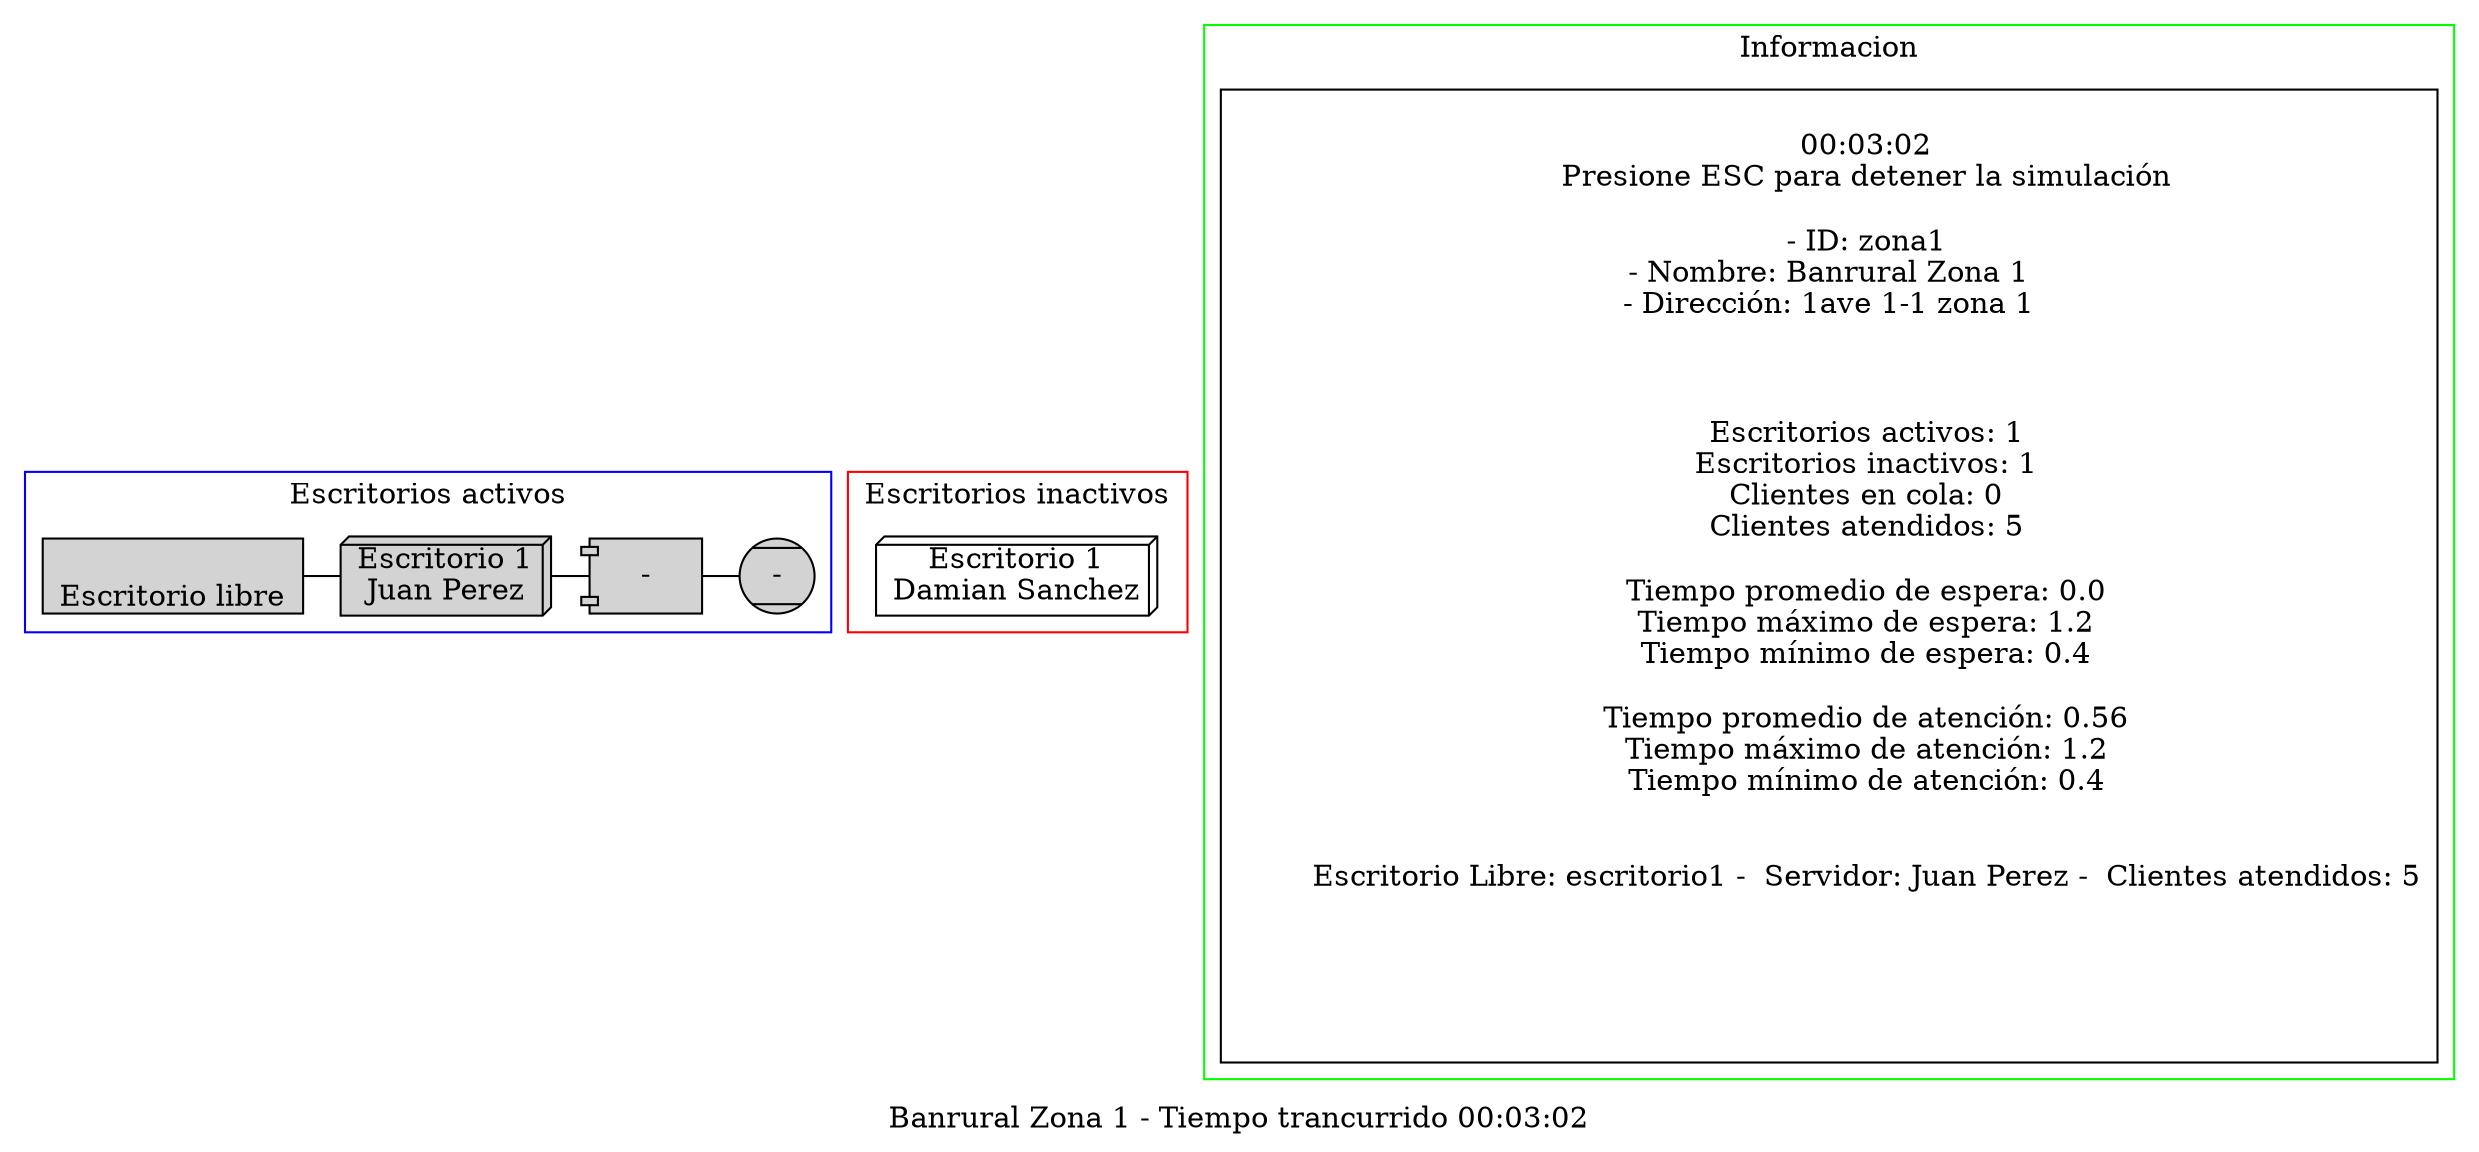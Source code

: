 
digraph G{

  label="Banrural Zona 1 - Tiempo trancurrido 00:03:02";

  subgraph cluster_queue {
    node [style=filled,color=black,shape=proteinstab];

    // Clientes nodes
    

    // Clientes rank
    {rank=same; }

    // Clientes edges
    

    label = "Fila de espera";
  }

  subgraph cluster_active {
    node [style=filled];
    edge [arrowhead="none"];


    // Client, desktops, transactions and time nodes
    attendentClient0 [label="Escritorio libre", shape=box,labelloc="b",group=0]
activeDesktop0 [label="Escritorio 1
Juan Perez",shape=box3d, group=1]
transaction0 [label="-",shape=component,group=2]
time0 [label="-",shape=Mcircle,group=3]


    // Client, desktops, transactions and time ranks
    {rank=same; attendentClient0 ->activeDesktop0 ->transaction0 ->time0}


    //Desktop edges
    

    label = "Escritorios activos";
    color=blue
  }

  subgraph cluster_inactive {

    edge [arrowhead="none"];

    // Desktops nodes
    inactiveDesktop0 [label="Escritorio 1
Damian Sanchez",shape=box3d, group=0]


    // Desktops edges
    

    label="Escritorios inactivos";
    color=red
  }

    subgraph cluster_information {

    info [label="
        00:03:02
        Presione ESC para detener la simulación

        - ID: zona1
- Nombre: Banrural Zona 1
- Dirección: 1ave 1-1 zona 1


        
        Escritorios activos: 1
        Escritorios inactivos: 1
        Clientes en cola: 0
        Clientes atendidos: 5

        Tiempo promedio de espera: 0.0
        Tiempo máximo de espera: 1.2
        Tiempo mínimo de espera: 0.4

        Tiempo promedio de atención: 0.56
        Tiempo máximo de atención: 1.2
        Tiempo mínimo de atención: 0.4
        

        Escritorio Libre: escritorio1 -  Servidor: Juan Perez -  Clientes atendidos: 5
        


        
        ", shape=box]
    label="Informacion";
    color=green
  }
}